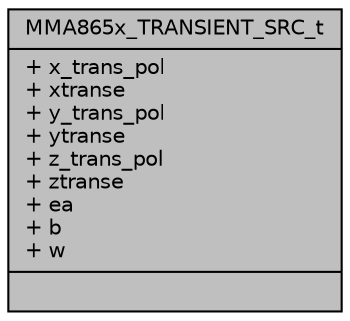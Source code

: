 digraph "MMA865x_TRANSIENT_SRC_t"
{
  edge [fontname="Helvetica",fontsize="10",labelfontname="Helvetica",labelfontsize="10"];
  node [fontname="Helvetica",fontsize="10",shape=record];
  Node1 [label="{MMA865x_TRANSIENT_SRC_t\n|+ x_trans_pol\l+ xtranse\l+ y_trans_pol\l+ ytranse\l+ z_trans_pol\l+ ztranse\l+ ea\l+ b\l+ w\l|}",height=0.2,width=0.4,color="black", fillcolor="grey75", style="filled", fontcolor="black"];
}
